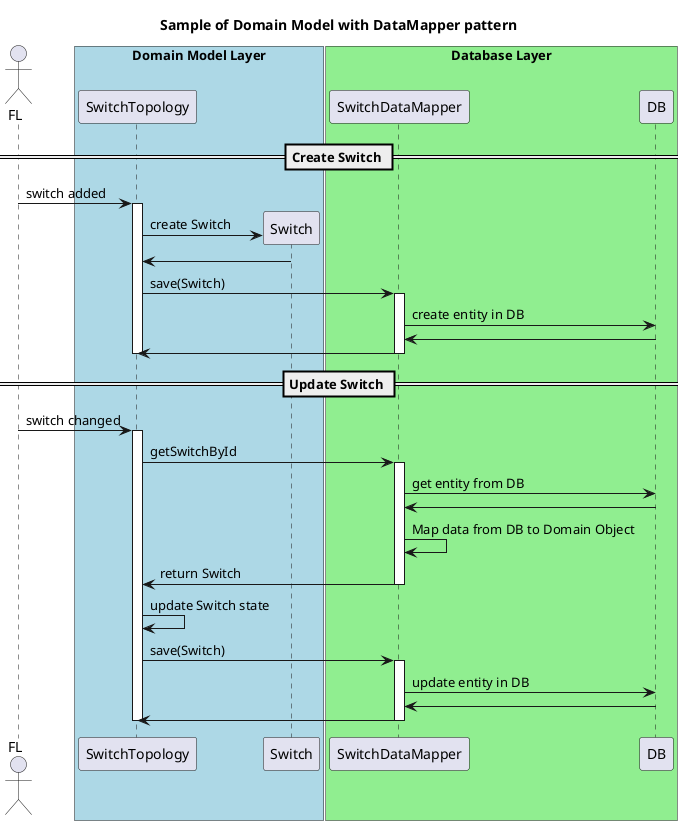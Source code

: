@startuml

title Sample of Domain Model with DataMapper pattern

actor FL

box "Domain Model Layer" #LightBlue
	participant SwitchTopology
	participant Switch

end box

box "Database Layer" #LightGreen
	participant SwitchDataMapper
	participant DB
end box

== Create Switch ==

FL -> SwitchTopology : switch added
activate SwitchTopology
create Switch
SwitchTopology -> Switch : create Switch
SwitchTopology <- Switch


SwitchTopology -> SwitchDataMapper : save(Switch)
activate SwitchDataMapper
SwitchDataMapper -> DB : create entity in DB
SwitchDataMapper <- DB
SwitchTopology <- SwitchDataMapper
deactivate SwitchDataMapper
deactivate SwitchTopology


== Update Switch ==

FL -> SwitchTopology : switch changed
activate SwitchTopology

SwitchTopology -> SwitchDataMapper : getSwitchById
activate SwitchDataMapper
SwitchDataMapper -> DB : get entity from DB
SwitchDataMapper <- DB
SwitchDataMapper -> SwitchDataMapper: Map data from DB to Domain Object
SwitchTopology <- SwitchDataMapper : return Switch
deactivate SwitchDataMapper
SwitchTopology -> SwitchTopology : update Switch state

SwitchTopology -> SwitchDataMapper : save(Switch)
activate SwitchDataMapper
SwitchDataMapper -> DB : update entity in DB
SwitchDataMapper <- DB
SwitchTopology <- SwitchDataMapper
deactivate SwitchDataMapper
deactivate SwitchTopology


@enduml